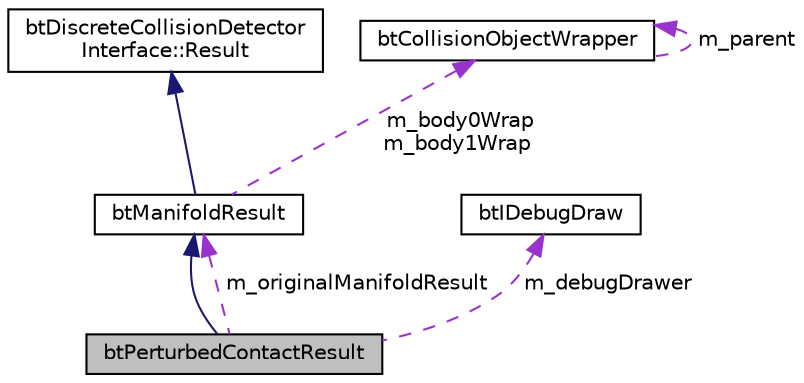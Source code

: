 digraph "btPerturbedContactResult"
{
  edge [fontname="Helvetica",fontsize="10",labelfontname="Helvetica",labelfontsize="10"];
  node [fontname="Helvetica",fontsize="10",shape=record];
  Node1 [label="btPerturbedContactResult",height=0.2,width=0.4,color="black", fillcolor="grey75", style="filled", fontcolor="black"];
  Node2 -> Node1 [dir="back",color="midnightblue",fontsize="10",style="solid",fontname="Helvetica"];
  Node2 [label="btManifoldResult",height=0.2,width=0.4,color="black", fillcolor="white", style="filled",URL="$classbt_manifold_result.html",tooltip="btManifoldResult is a helper class to manage contact results. "];
  Node3 -> Node2 [dir="back",color="midnightblue",fontsize="10",style="solid",fontname="Helvetica"];
  Node3 [label="btDiscreteCollisionDetector\lInterface::Result",height=0.2,width=0.4,color="black", fillcolor="white", style="filled",URL="$structbt_discrete_collision_detector_interface_1_1_result.html"];
  Node4 -> Node2 [dir="back",color="darkorchid3",fontsize="10",style="dashed",label=" m_body0Wrap\nm_body1Wrap" ,fontname="Helvetica"];
  Node4 [label="btCollisionObjectWrapper",height=0.2,width=0.4,color="black", fillcolor="white", style="filled",URL="$structbt_collision_object_wrapper.html"];
  Node4 -> Node4 [dir="back",color="darkorchid3",fontsize="10",style="dashed",label=" m_parent" ,fontname="Helvetica"];
  Node2 -> Node1 [dir="back",color="darkorchid3",fontsize="10",style="dashed",label=" m_originalManifoldResult" ,fontname="Helvetica"];
  Node5 -> Node1 [dir="back",color="darkorchid3",fontsize="10",style="dashed",label=" m_debugDrawer" ,fontname="Helvetica"];
  Node5 [label="btIDebugDraw",height=0.2,width=0.4,color="black", fillcolor="white", style="filled",URL="$classbt_i_debug_draw.html"];
}
